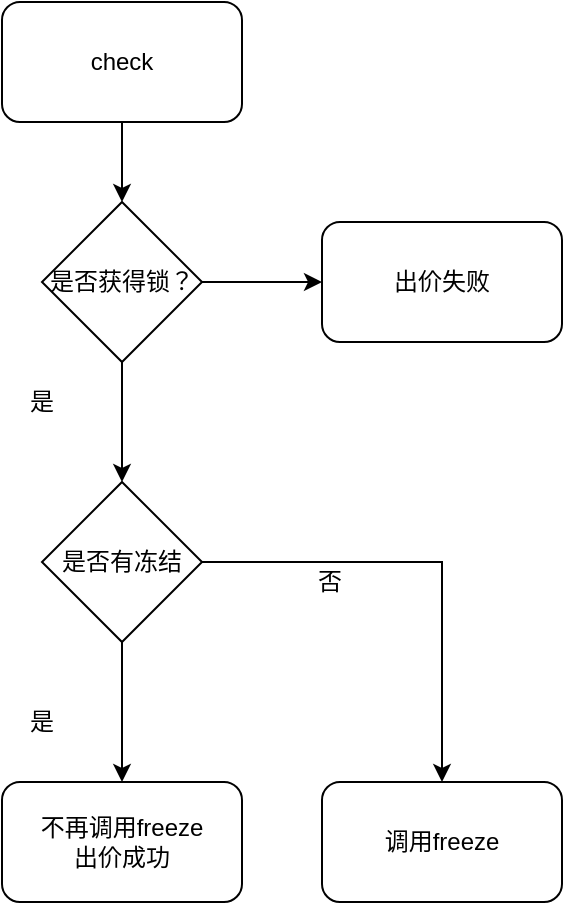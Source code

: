 <mxfile version="14.4.8" type="github">
  <diagram id="3iJ3F0icTt7glpVxfZ8G" name="Page-1">
    <mxGraphModel dx="946" dy="536" grid="1" gridSize="10" guides="1" tooltips="1" connect="1" arrows="1" fold="1" page="1" pageScale="1" pageWidth="827" pageHeight="1169" math="0" shadow="0">
      <root>
        <mxCell id="0" />
        <mxCell id="1" parent="0" />
        <mxCell id="h8HhiDOI-f9DlOJBQdx_-14" style="edgeStyle=orthogonalEdgeStyle;rounded=0;orthogonalLoop=1;jettySize=auto;html=1;entryX=0.5;entryY=0;entryDx=0;entryDy=0;" edge="1" parent="1" source="h8HhiDOI-f9DlOJBQdx_-1" target="h8HhiDOI-f9DlOJBQdx_-13">
          <mxGeometry relative="1" as="geometry" />
        </mxCell>
        <mxCell id="h8HhiDOI-f9DlOJBQdx_-1" value="check" style="rounded=1;whiteSpace=wrap;html=1;" vertex="1" parent="1">
          <mxGeometry x="270" y="100" width="120" height="60" as="geometry" />
        </mxCell>
        <mxCell id="h8HhiDOI-f9DlOJBQdx_-8" style="edgeStyle=orthogonalEdgeStyle;rounded=0;orthogonalLoop=1;jettySize=auto;html=1;exitX=0.5;exitY=1;exitDx=0;exitDy=0;" edge="1" parent="1" source="h8HhiDOI-f9DlOJBQdx_-6" target="h8HhiDOI-f9DlOJBQdx_-7">
          <mxGeometry relative="1" as="geometry" />
        </mxCell>
        <mxCell id="h8HhiDOI-f9DlOJBQdx_-10" style="edgeStyle=orthogonalEdgeStyle;rounded=0;orthogonalLoop=1;jettySize=auto;html=1;entryX=0.5;entryY=0;entryDx=0;entryDy=0;" edge="1" parent="1" source="h8HhiDOI-f9DlOJBQdx_-6" target="h8HhiDOI-f9DlOJBQdx_-9">
          <mxGeometry relative="1" as="geometry" />
        </mxCell>
        <mxCell id="h8HhiDOI-f9DlOJBQdx_-6" value="是否有冻结" style="rhombus;whiteSpace=wrap;html=1;" vertex="1" parent="1">
          <mxGeometry x="290" y="340" width="80" height="80" as="geometry" />
        </mxCell>
        <mxCell id="h8HhiDOI-f9DlOJBQdx_-7" value="不再调用freeze&lt;br&gt;出价成功" style="rounded=1;whiteSpace=wrap;html=1;" vertex="1" parent="1">
          <mxGeometry x="270" y="490" width="120" height="60" as="geometry" />
        </mxCell>
        <mxCell id="h8HhiDOI-f9DlOJBQdx_-9" value="调用freeze" style="rounded=1;whiteSpace=wrap;html=1;" vertex="1" parent="1">
          <mxGeometry x="430" y="490" width="120" height="60" as="geometry" />
        </mxCell>
        <mxCell id="h8HhiDOI-f9DlOJBQdx_-11" value="是" style="text;html=1;strokeColor=none;fillColor=none;align=center;verticalAlign=middle;whiteSpace=wrap;rounded=0;" vertex="1" parent="1">
          <mxGeometry x="270" y="450" width="40" height="20" as="geometry" />
        </mxCell>
        <mxCell id="h8HhiDOI-f9DlOJBQdx_-12" value="否" style="text;html=1;strokeColor=none;fillColor=none;align=center;verticalAlign=middle;whiteSpace=wrap;rounded=0;" vertex="1" parent="1">
          <mxGeometry x="414" y="380" width="40" height="20" as="geometry" />
        </mxCell>
        <mxCell id="h8HhiDOI-f9DlOJBQdx_-15" style="edgeStyle=orthogonalEdgeStyle;rounded=0;orthogonalLoop=1;jettySize=auto;html=1;entryX=0.5;entryY=0;entryDx=0;entryDy=0;" edge="1" parent="1" source="h8HhiDOI-f9DlOJBQdx_-13" target="h8HhiDOI-f9DlOJBQdx_-6">
          <mxGeometry relative="1" as="geometry" />
        </mxCell>
        <mxCell id="h8HhiDOI-f9DlOJBQdx_-18" style="edgeStyle=orthogonalEdgeStyle;rounded=0;orthogonalLoop=1;jettySize=auto;html=1;exitX=1;exitY=0.5;exitDx=0;exitDy=0;entryX=0;entryY=0.5;entryDx=0;entryDy=0;" edge="1" parent="1" source="h8HhiDOI-f9DlOJBQdx_-13" target="h8HhiDOI-f9DlOJBQdx_-17">
          <mxGeometry relative="1" as="geometry" />
        </mxCell>
        <mxCell id="h8HhiDOI-f9DlOJBQdx_-13" value="是否获得锁？" style="rhombus;whiteSpace=wrap;html=1;" vertex="1" parent="1">
          <mxGeometry x="290" y="200" width="80" height="80" as="geometry" />
        </mxCell>
        <mxCell id="h8HhiDOI-f9DlOJBQdx_-16" value="是" style="text;html=1;strokeColor=none;fillColor=none;align=center;verticalAlign=middle;whiteSpace=wrap;rounded=0;" vertex="1" parent="1">
          <mxGeometry x="270" y="290" width="40" height="20" as="geometry" />
        </mxCell>
        <mxCell id="h8HhiDOI-f9DlOJBQdx_-17" value="出价失败" style="rounded=1;whiteSpace=wrap;html=1;" vertex="1" parent="1">
          <mxGeometry x="430" y="210" width="120" height="60" as="geometry" />
        </mxCell>
      </root>
    </mxGraphModel>
  </diagram>
</mxfile>
